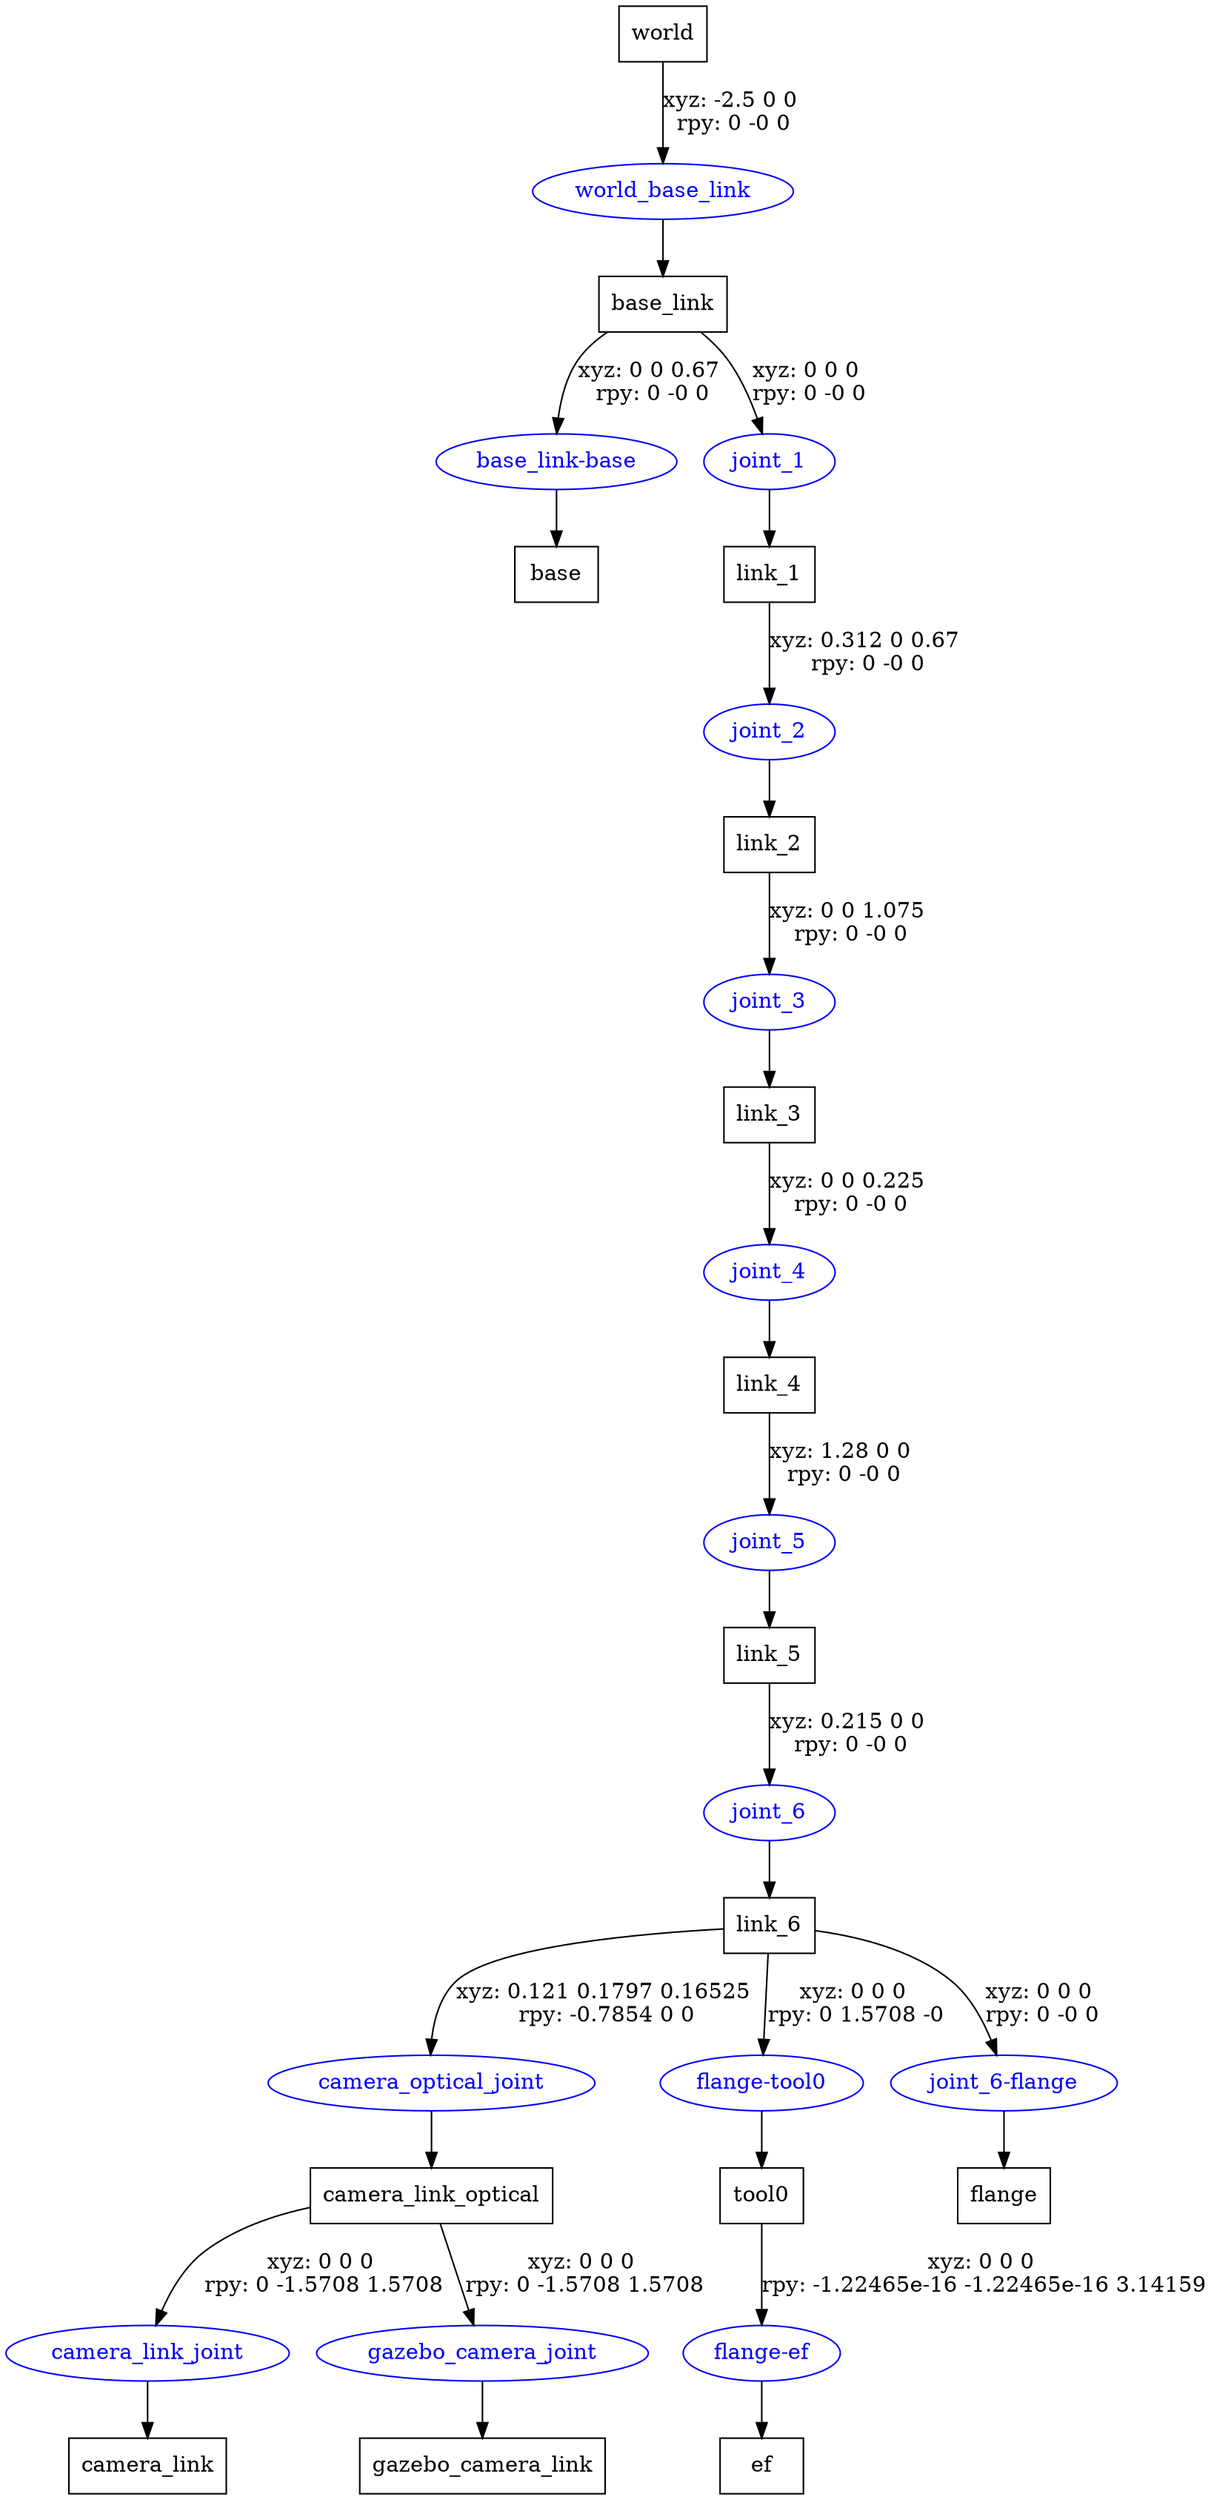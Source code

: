 digraph G {
node [shape=box];
"world" [label="world"];
"base_link" [label="base_link"];
"base" [label="base"];
"link_1" [label="link_1"];
"link_2" [label="link_2"];
"link_3" [label="link_3"];
"link_4" [label="link_4"];
"link_5" [label="link_5"];
"link_6" [label="link_6"];
"camera_link_optical" [label="camera_link_optical"];
"camera_link" [label="camera_link"];
"gazebo_camera_link" [label="gazebo_camera_link"];
"tool0" [label="tool0"];
"ef" [label="ef"];
"flange" [label="flange"];
node [shape=ellipse, color=blue, fontcolor=blue];
"world" -> "world_base_link" [label="xyz: -2.5 0 0 \nrpy: 0 -0 0"]
"world_base_link" -> "base_link"
"base_link" -> "base_link-base" [label="xyz: 0 0 0.67 \nrpy: 0 -0 0"]
"base_link-base" -> "base"
"base_link" -> "joint_1" [label="xyz: 0 0 0 \nrpy: 0 -0 0"]
"joint_1" -> "link_1"
"link_1" -> "joint_2" [label="xyz: 0.312 0 0.67 \nrpy: 0 -0 0"]
"joint_2" -> "link_2"
"link_2" -> "joint_3" [label="xyz: 0 0 1.075 \nrpy: 0 -0 0"]
"joint_3" -> "link_3"
"link_3" -> "joint_4" [label="xyz: 0 0 0.225 \nrpy: 0 -0 0"]
"joint_4" -> "link_4"
"link_4" -> "joint_5" [label="xyz: 1.28 0 0 \nrpy: 0 -0 0"]
"joint_5" -> "link_5"
"link_5" -> "joint_6" [label="xyz: 0.215 0 0 \nrpy: 0 -0 0"]
"joint_6" -> "link_6"
"link_6" -> "camera_optical_joint" [label="xyz: 0.121 0.1797 0.16525 \nrpy: -0.7854 0 0"]
"camera_optical_joint" -> "camera_link_optical"
"camera_link_optical" -> "camera_link_joint" [label="xyz: 0 0 0 \nrpy: 0 -1.5708 1.5708"]
"camera_link_joint" -> "camera_link"
"camera_link_optical" -> "gazebo_camera_joint" [label="xyz: 0 0 0 \nrpy: 0 -1.5708 1.5708"]
"gazebo_camera_joint" -> "gazebo_camera_link"
"link_6" -> "flange-tool0" [label="xyz: 0 0 0 \nrpy: 0 1.5708 -0"]
"flange-tool0" -> "tool0"
"tool0" -> "flange-ef" [label="xyz: 0 0 0 \nrpy: -1.22465e-16 -1.22465e-16 3.14159"]
"flange-ef" -> "ef"
"link_6" -> "joint_6-flange" [label="xyz: 0 0 0 \nrpy: 0 -0 0"]
"joint_6-flange" -> "flange"
}
